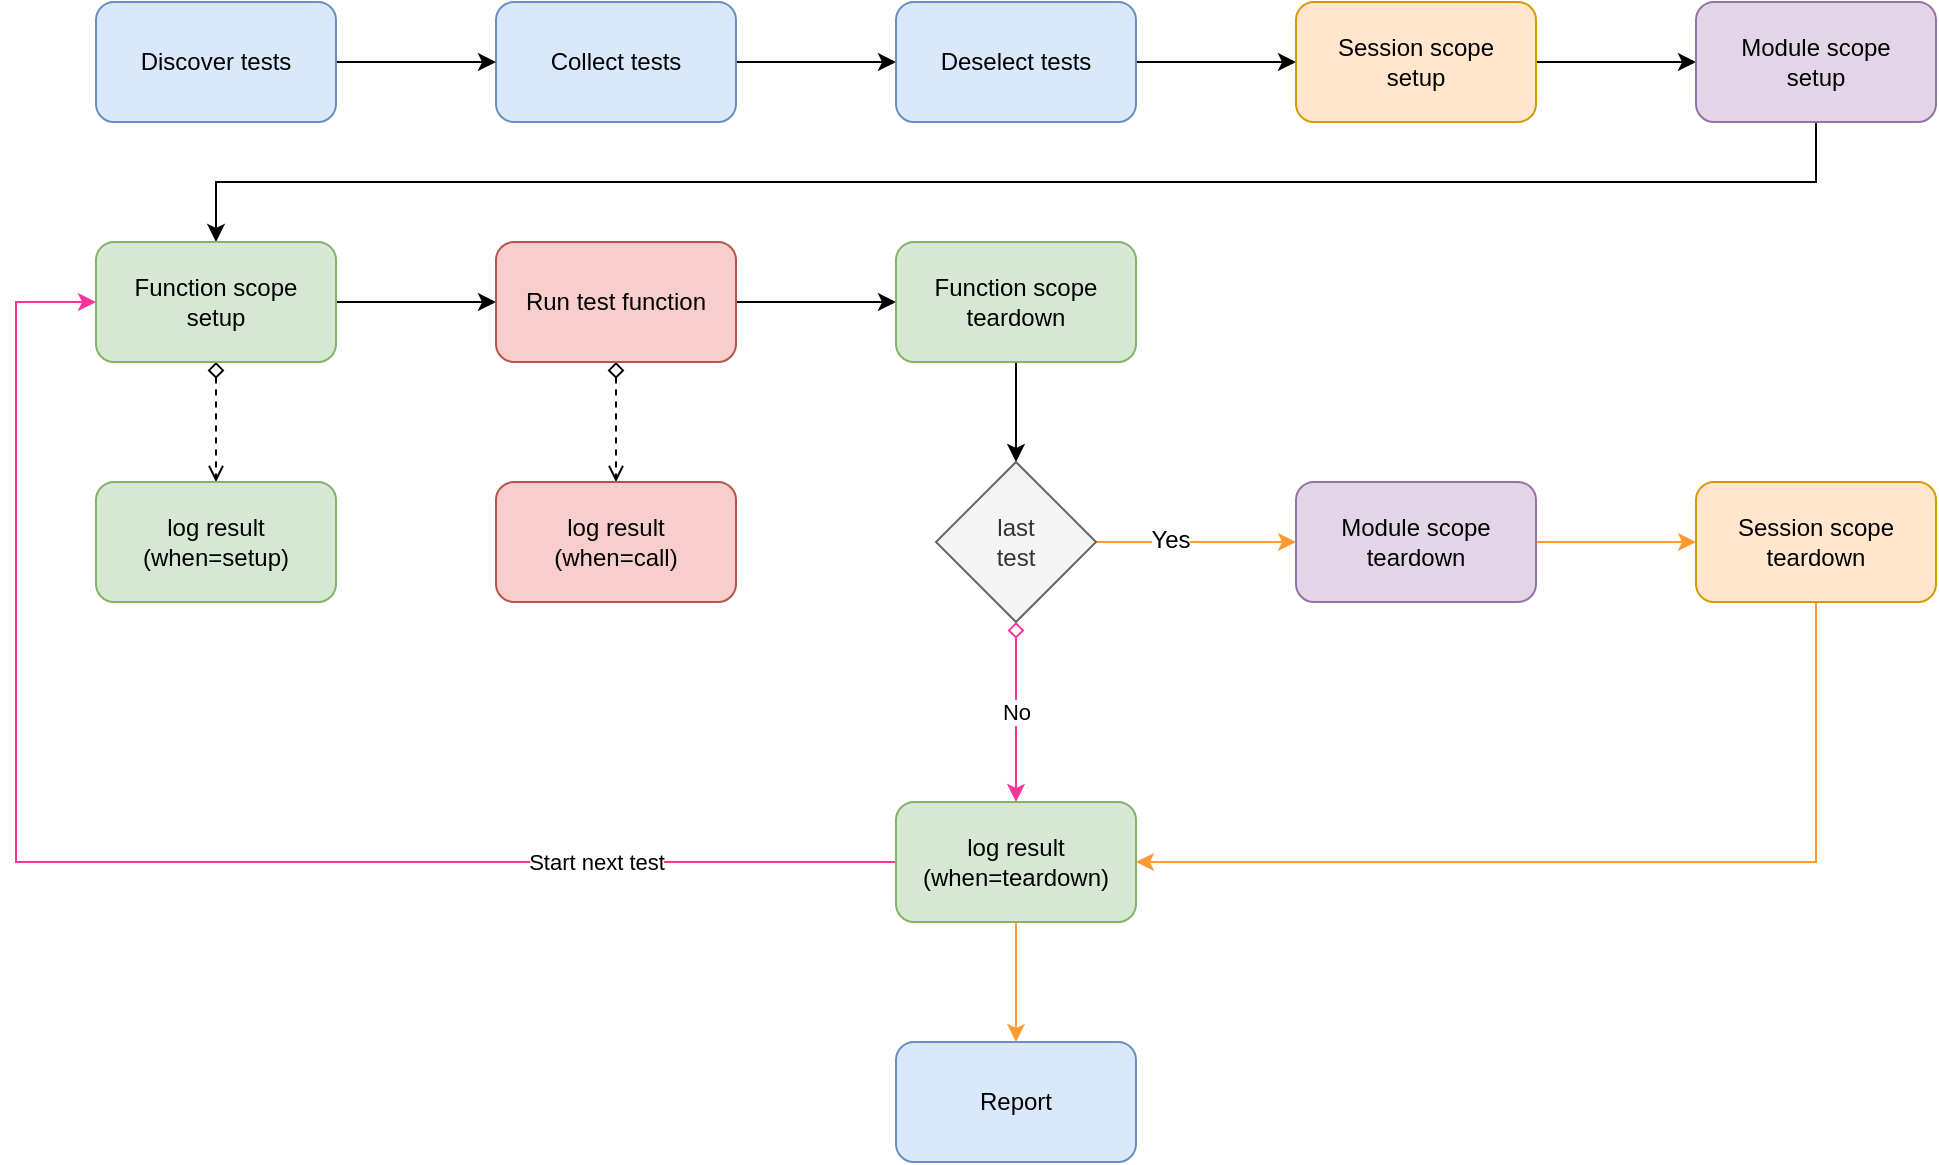 <mxfile version="12.4.2" type="device" pages="1"><diagram id="_gf_rZEpBY5ZFUkNxpeA" name="pytest-workflow"><mxGraphModel dx="1422" dy="822" grid="1" gridSize="10" guides="1" tooltips="1" connect="1" arrows="1" fold="1" page="1" pageScale="1" pageWidth="1169" pageHeight="827" math="0" shadow="0"><root><mxCell id="0"/><mxCell id="1" parent="0"/><mxCell id="qCowrQOTaY5v1sqfGONk-21" style="edgeStyle=orthogonalEdgeStyle;rounded=0;orthogonalLoop=1;jettySize=auto;html=1;exitX=1;exitY=0.5;exitDx=0;exitDy=0;entryX=0;entryY=0.5;entryDx=0;entryDy=0;" edge="1" parent="1" source="qCowrQOTaY5v1sqfGONk-1" target="qCowrQOTaY5v1sqfGONk-3"><mxGeometry relative="1" as="geometry"/></mxCell><mxCell id="qCowrQOTaY5v1sqfGONk-1" value="Collect tests" style="rounded=1;whiteSpace=wrap;html=1;fillColor=#dae8fc;strokeColor=#6c8ebf;" vertex="1" parent="1"><mxGeometry x="320" y="80" width="120" height="60" as="geometry"/></mxCell><mxCell id="qCowrQOTaY5v1sqfGONk-20" value="" style="edgeStyle=orthogonalEdgeStyle;rounded=0;orthogonalLoop=1;jettySize=auto;html=1;exitX=1;exitY=0.5;exitDx=0;exitDy=0;" edge="1" parent="1" source="qCowrQOTaY5v1sqfGONk-2" target="qCowrQOTaY5v1sqfGONk-1"><mxGeometry relative="1" as="geometry"/></mxCell><mxCell id="qCowrQOTaY5v1sqfGONk-2" value="Discover tests" style="rounded=1;whiteSpace=wrap;html=1;fillColor=#dae8fc;strokeColor=#6c8ebf;" vertex="1" parent="1"><mxGeometry x="120" y="80" width="120" height="60" as="geometry"/></mxCell><mxCell id="qCowrQOTaY5v1sqfGONk-22" style="edgeStyle=orthogonalEdgeStyle;rounded=0;orthogonalLoop=1;jettySize=auto;html=1;exitX=1;exitY=0.5;exitDx=0;exitDy=0;" edge="1" parent="1" source="qCowrQOTaY5v1sqfGONk-3" target="qCowrQOTaY5v1sqfGONk-4"><mxGeometry relative="1" as="geometry"/></mxCell><mxCell id="qCowrQOTaY5v1sqfGONk-3" value="Deselect tests" style="rounded=1;whiteSpace=wrap;html=1;fillColor=#dae8fc;strokeColor=#6c8ebf;" vertex="1" parent="1"><mxGeometry x="520" y="80" width="120" height="60" as="geometry"/></mxCell><mxCell id="qCowrQOTaY5v1sqfGONk-23" style="edgeStyle=orthogonalEdgeStyle;rounded=0;orthogonalLoop=1;jettySize=auto;html=1;exitX=1;exitY=0.5;exitDx=0;exitDy=0;entryX=0;entryY=0.5;entryDx=0;entryDy=0;" edge="1" parent="1" source="qCowrQOTaY5v1sqfGONk-4" target="qCowrQOTaY5v1sqfGONk-5"><mxGeometry relative="1" as="geometry"/></mxCell><mxCell id="qCowrQOTaY5v1sqfGONk-4" value="Session scope&lt;br&gt;setup" style="rounded=1;whiteSpace=wrap;html=1;fillColor=#ffe6cc;strokeColor=#d79b00;" vertex="1" parent="1"><mxGeometry x="720" y="80" width="120" height="60" as="geometry"/></mxCell><mxCell id="qCowrQOTaY5v1sqfGONk-24" style="edgeStyle=orthogonalEdgeStyle;rounded=0;orthogonalLoop=1;jettySize=auto;html=1;exitX=0.5;exitY=1;exitDx=0;exitDy=0;" edge="1" parent="1" source="qCowrQOTaY5v1sqfGONk-5" target="qCowrQOTaY5v1sqfGONk-6"><mxGeometry relative="1" as="geometry"/></mxCell><mxCell id="qCowrQOTaY5v1sqfGONk-5" value="Module scope&lt;br&gt;setup" style="rounded=1;whiteSpace=wrap;html=1;fillColor=#e1d5e7;strokeColor=#9673a6;" vertex="1" parent="1"><mxGeometry x="920" y="80" width="120" height="60" as="geometry"/></mxCell><mxCell id="qCowrQOTaY5v1sqfGONk-25" style="edgeStyle=orthogonalEdgeStyle;rounded=0;orthogonalLoop=1;jettySize=auto;html=1;exitX=1;exitY=0.5;exitDx=0;exitDy=0;" edge="1" parent="1" source="qCowrQOTaY5v1sqfGONk-6" target="qCowrQOTaY5v1sqfGONk-7"><mxGeometry relative="1" as="geometry"/></mxCell><mxCell id="qCowrQOTaY5v1sqfGONk-36" style="edgeStyle=orthogonalEdgeStyle;rounded=0;orthogonalLoop=1;jettySize=auto;html=1;exitX=0.5;exitY=1;exitDx=0;exitDy=0;entryX=0.5;entryY=0;entryDx=0;entryDy=0;strokeColor=#000000;startArrow=diamond;startFill=0;dashed=1;endArrow=open;endFill=0;" edge="1" parent="1" source="qCowrQOTaY5v1sqfGONk-6" target="qCowrQOTaY5v1sqfGONk-8"><mxGeometry relative="1" as="geometry"/></mxCell><mxCell id="qCowrQOTaY5v1sqfGONk-6" value="Function scope&lt;br&gt;setup" style="rounded=1;whiteSpace=wrap;html=1;fillColor=#d5e8d4;strokeColor=#82b366;" vertex="1" parent="1"><mxGeometry x="120" y="200" width="120" height="60" as="geometry"/></mxCell><mxCell id="qCowrQOTaY5v1sqfGONk-26" style="edgeStyle=orthogonalEdgeStyle;rounded=0;orthogonalLoop=1;jettySize=auto;html=1;exitX=1;exitY=0.5;exitDx=0;exitDy=0;" edge="1" parent="1" source="qCowrQOTaY5v1sqfGONk-7" target="qCowrQOTaY5v1sqfGONk-11"><mxGeometry relative="1" as="geometry"/></mxCell><mxCell id="qCowrQOTaY5v1sqfGONk-37" style="edgeStyle=orthogonalEdgeStyle;rounded=0;orthogonalLoop=1;jettySize=auto;html=1;exitX=0.5;exitY=1;exitDx=0;exitDy=0;strokeColor=#000000;startArrow=diamond;startFill=0;dashed=1;endArrow=open;endFill=0;" edge="1" parent="1" source="qCowrQOTaY5v1sqfGONk-7" target="qCowrQOTaY5v1sqfGONk-9"><mxGeometry relative="1" as="geometry"/></mxCell><mxCell id="qCowrQOTaY5v1sqfGONk-7" value="Run test function" style="rounded=1;whiteSpace=wrap;html=1;fillColor=#f8cecc;strokeColor=#b85450;" vertex="1" parent="1"><mxGeometry x="320" y="200" width="120" height="60" as="geometry"/></mxCell><mxCell id="qCowrQOTaY5v1sqfGONk-8" value="log result&lt;br&gt;(when=setup)" style="rounded=1;whiteSpace=wrap;html=1;fillColor=#d5e8d4;strokeColor=#82b366;" vertex="1" parent="1"><mxGeometry x="120" y="320" width="120" height="60" as="geometry"/></mxCell><mxCell id="qCowrQOTaY5v1sqfGONk-9" value="log result&lt;br&gt;(when=call)" style="rounded=1;whiteSpace=wrap;html=1;fillColor=#f8cecc;strokeColor=#b85450;" vertex="1" parent="1"><mxGeometry x="320" y="320" width="120" height="60" as="geometry"/></mxCell><mxCell id="qCowrQOTaY5v1sqfGONk-33" value="Start next test" style="edgeStyle=orthogonalEdgeStyle;rounded=0;orthogonalLoop=1;jettySize=auto;html=1;exitX=0;exitY=0.5;exitDx=0;exitDy=0;entryX=0;entryY=0.5;entryDx=0;entryDy=0;strokeColor=#FF3399;" edge="1" parent="1" source="qCowrQOTaY5v1sqfGONk-10" target="qCowrQOTaY5v1sqfGONk-6"><mxGeometry x="-0.605" relative="1" as="geometry"><Array as="points"><mxPoint x="80" y="510"/><mxPoint x="80" y="230"/></Array><mxPoint as="offset"/></mxGeometry></mxCell><mxCell id="qCowrQOTaY5v1sqfGONk-35" style="edgeStyle=orthogonalEdgeStyle;rounded=0;orthogonalLoop=1;jettySize=auto;html=1;exitX=0.5;exitY=1;exitDx=0;exitDy=0;strokeColor=#FF9933;" edge="1" parent="1" source="qCowrQOTaY5v1sqfGONk-10" target="qCowrQOTaY5v1sqfGONk-34"><mxGeometry relative="1" as="geometry"/></mxCell><mxCell id="qCowrQOTaY5v1sqfGONk-10" value="log result&lt;br&gt;(when=teardown)" style="rounded=1;whiteSpace=wrap;html=1;fillColor=#d5e8d4;strokeColor=#82b366;" vertex="1" parent="1"><mxGeometry x="520" y="480" width="120" height="60" as="geometry"/></mxCell><mxCell id="qCowrQOTaY5v1sqfGONk-18" style="edgeStyle=orthogonalEdgeStyle;rounded=0;orthogonalLoop=1;jettySize=auto;html=1;exitX=0.5;exitY=1;exitDx=0;exitDy=0;" edge="1" parent="1" source="qCowrQOTaY5v1sqfGONk-11" target="qCowrQOTaY5v1sqfGONk-14"><mxGeometry relative="1" as="geometry"/></mxCell><mxCell id="qCowrQOTaY5v1sqfGONk-11" value="Function scope&lt;br&gt;teardown" style="rounded=1;whiteSpace=wrap;html=1;fillColor=#d5e8d4;strokeColor=#82b366;" vertex="1" parent="1"><mxGeometry x="520" y="200" width="120" height="60" as="geometry"/></mxCell><mxCell id="qCowrQOTaY5v1sqfGONk-29" style="edgeStyle=orthogonalEdgeStyle;rounded=0;orthogonalLoop=1;jettySize=auto;html=1;exitX=1;exitY=0.5;exitDx=0;exitDy=0;strokeColor=#FF9933;" edge="1" parent="1" source="qCowrQOTaY5v1sqfGONk-12" target="qCowrQOTaY5v1sqfGONk-13"><mxGeometry relative="1" as="geometry"/></mxCell><mxCell id="qCowrQOTaY5v1sqfGONk-12" value="Module scope&lt;br&gt;teardown" style="rounded=1;whiteSpace=wrap;html=1;fillColor=#e1d5e7;strokeColor=#9673a6;" vertex="1" parent="1"><mxGeometry x="720" y="320" width="120" height="60" as="geometry"/></mxCell><mxCell id="qCowrQOTaY5v1sqfGONk-31" style="edgeStyle=orthogonalEdgeStyle;rounded=0;orthogonalLoop=1;jettySize=auto;html=1;exitX=0.5;exitY=1;exitDx=0;exitDy=0;entryX=1;entryY=0.5;entryDx=0;entryDy=0;strokeColor=#FF9933;" edge="1" parent="1" source="qCowrQOTaY5v1sqfGONk-13" target="qCowrQOTaY5v1sqfGONk-10"><mxGeometry relative="1" as="geometry"/></mxCell><mxCell id="qCowrQOTaY5v1sqfGONk-13" value="Session scope&lt;br&gt;teardown" style="rounded=1;whiteSpace=wrap;html=1;fillColor=#ffe6cc;strokeColor=#d79b00;" vertex="1" parent="1"><mxGeometry x="920" y="320" width="120" height="60" as="geometry"/></mxCell><mxCell id="qCowrQOTaY5v1sqfGONk-19" value="No" style="edgeStyle=orthogonalEdgeStyle;rounded=0;orthogonalLoop=1;jettySize=auto;html=1;exitX=0.5;exitY=1;exitDx=0;exitDy=0;strokeColor=#FF3399;startArrow=diamond;startFill=0;" edge="1" parent="1" source="qCowrQOTaY5v1sqfGONk-14" target="qCowrQOTaY5v1sqfGONk-10"><mxGeometry relative="1" as="geometry"/></mxCell><mxCell id="qCowrQOTaY5v1sqfGONk-28" style="edgeStyle=orthogonalEdgeStyle;rounded=0;orthogonalLoop=1;jettySize=auto;html=1;exitX=1;exitY=0.5;exitDx=0;exitDy=0;strokeColor=#FF9933;" edge="1" parent="1" source="qCowrQOTaY5v1sqfGONk-14" target="qCowrQOTaY5v1sqfGONk-12"><mxGeometry relative="1" as="geometry"/></mxCell><mxCell id="qCowrQOTaY5v1sqfGONk-32" value="Yes" style="text;html=1;align=center;verticalAlign=middle;resizable=0;points=[];;labelBackgroundColor=#ffffff;" vertex="1" connectable="0" parent="qCowrQOTaY5v1sqfGONk-28"><mxGeometry x="-0.26" y="1" relative="1" as="geometry"><mxPoint as="offset"/></mxGeometry></mxCell><mxCell id="qCowrQOTaY5v1sqfGONk-14" value="last&lt;br&gt;test" style="rhombus;whiteSpace=wrap;html=1;fillColor=#f5f5f5;strokeColor=#666666;fontColor=#333333;" vertex="1" parent="1"><mxGeometry x="540" y="310" width="80" height="80" as="geometry"/></mxCell><mxCell id="qCowrQOTaY5v1sqfGONk-34" value="Report" style="rounded=1;whiteSpace=wrap;html=1;fillColor=#dae8fc;strokeColor=#6c8ebf;" vertex="1" parent="1"><mxGeometry x="520" y="600" width="120" height="60" as="geometry"/></mxCell></root></mxGraphModel></diagram></mxfile>